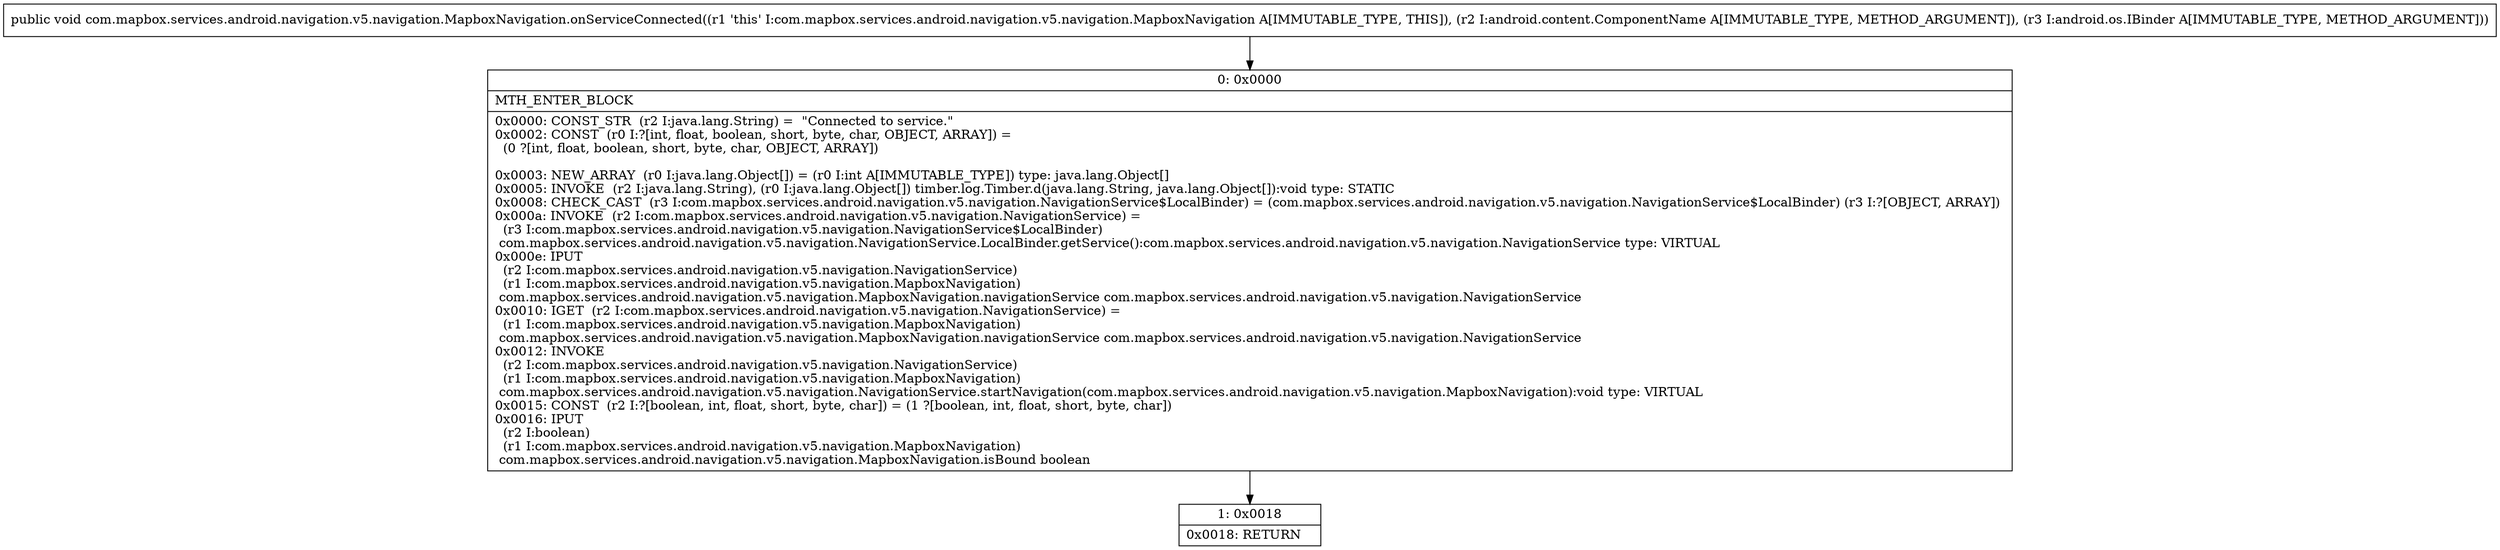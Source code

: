 digraph "CFG forcom.mapbox.services.android.navigation.v5.navigation.MapboxNavigation.onServiceConnected(Landroid\/content\/ComponentName;Landroid\/os\/IBinder;)V" {
Node_0 [shape=record,label="{0\:\ 0x0000|MTH_ENTER_BLOCK\l|0x0000: CONST_STR  (r2 I:java.lang.String) =  \"Connected to service.\" \l0x0002: CONST  (r0 I:?[int, float, boolean, short, byte, char, OBJECT, ARRAY]) = \l  (0 ?[int, float, boolean, short, byte, char, OBJECT, ARRAY])\l \l0x0003: NEW_ARRAY  (r0 I:java.lang.Object[]) = (r0 I:int A[IMMUTABLE_TYPE]) type: java.lang.Object[] \l0x0005: INVOKE  (r2 I:java.lang.String), (r0 I:java.lang.Object[]) timber.log.Timber.d(java.lang.String, java.lang.Object[]):void type: STATIC \l0x0008: CHECK_CAST  (r3 I:com.mapbox.services.android.navigation.v5.navigation.NavigationService$LocalBinder) = (com.mapbox.services.android.navigation.v5.navigation.NavigationService$LocalBinder) (r3 I:?[OBJECT, ARRAY]) \l0x000a: INVOKE  (r2 I:com.mapbox.services.android.navigation.v5.navigation.NavigationService) = \l  (r3 I:com.mapbox.services.android.navigation.v5.navigation.NavigationService$LocalBinder)\l com.mapbox.services.android.navigation.v5.navigation.NavigationService.LocalBinder.getService():com.mapbox.services.android.navigation.v5.navigation.NavigationService type: VIRTUAL \l0x000e: IPUT  \l  (r2 I:com.mapbox.services.android.navigation.v5.navigation.NavigationService)\l  (r1 I:com.mapbox.services.android.navigation.v5.navigation.MapboxNavigation)\l com.mapbox.services.android.navigation.v5.navigation.MapboxNavigation.navigationService com.mapbox.services.android.navigation.v5.navigation.NavigationService \l0x0010: IGET  (r2 I:com.mapbox.services.android.navigation.v5.navigation.NavigationService) = \l  (r1 I:com.mapbox.services.android.navigation.v5.navigation.MapboxNavigation)\l com.mapbox.services.android.navigation.v5.navigation.MapboxNavigation.navigationService com.mapbox.services.android.navigation.v5.navigation.NavigationService \l0x0012: INVOKE  \l  (r2 I:com.mapbox.services.android.navigation.v5.navigation.NavigationService)\l  (r1 I:com.mapbox.services.android.navigation.v5.navigation.MapboxNavigation)\l com.mapbox.services.android.navigation.v5.navigation.NavigationService.startNavigation(com.mapbox.services.android.navigation.v5.navigation.MapboxNavigation):void type: VIRTUAL \l0x0015: CONST  (r2 I:?[boolean, int, float, short, byte, char]) = (1 ?[boolean, int, float, short, byte, char]) \l0x0016: IPUT  \l  (r2 I:boolean)\l  (r1 I:com.mapbox.services.android.navigation.v5.navigation.MapboxNavigation)\l com.mapbox.services.android.navigation.v5.navigation.MapboxNavigation.isBound boolean \l}"];
Node_1 [shape=record,label="{1\:\ 0x0018|0x0018: RETURN   \l}"];
MethodNode[shape=record,label="{public void com.mapbox.services.android.navigation.v5.navigation.MapboxNavigation.onServiceConnected((r1 'this' I:com.mapbox.services.android.navigation.v5.navigation.MapboxNavigation A[IMMUTABLE_TYPE, THIS]), (r2 I:android.content.ComponentName A[IMMUTABLE_TYPE, METHOD_ARGUMENT]), (r3 I:android.os.IBinder A[IMMUTABLE_TYPE, METHOD_ARGUMENT])) }"];
MethodNode -> Node_0;
Node_0 -> Node_1;
}

